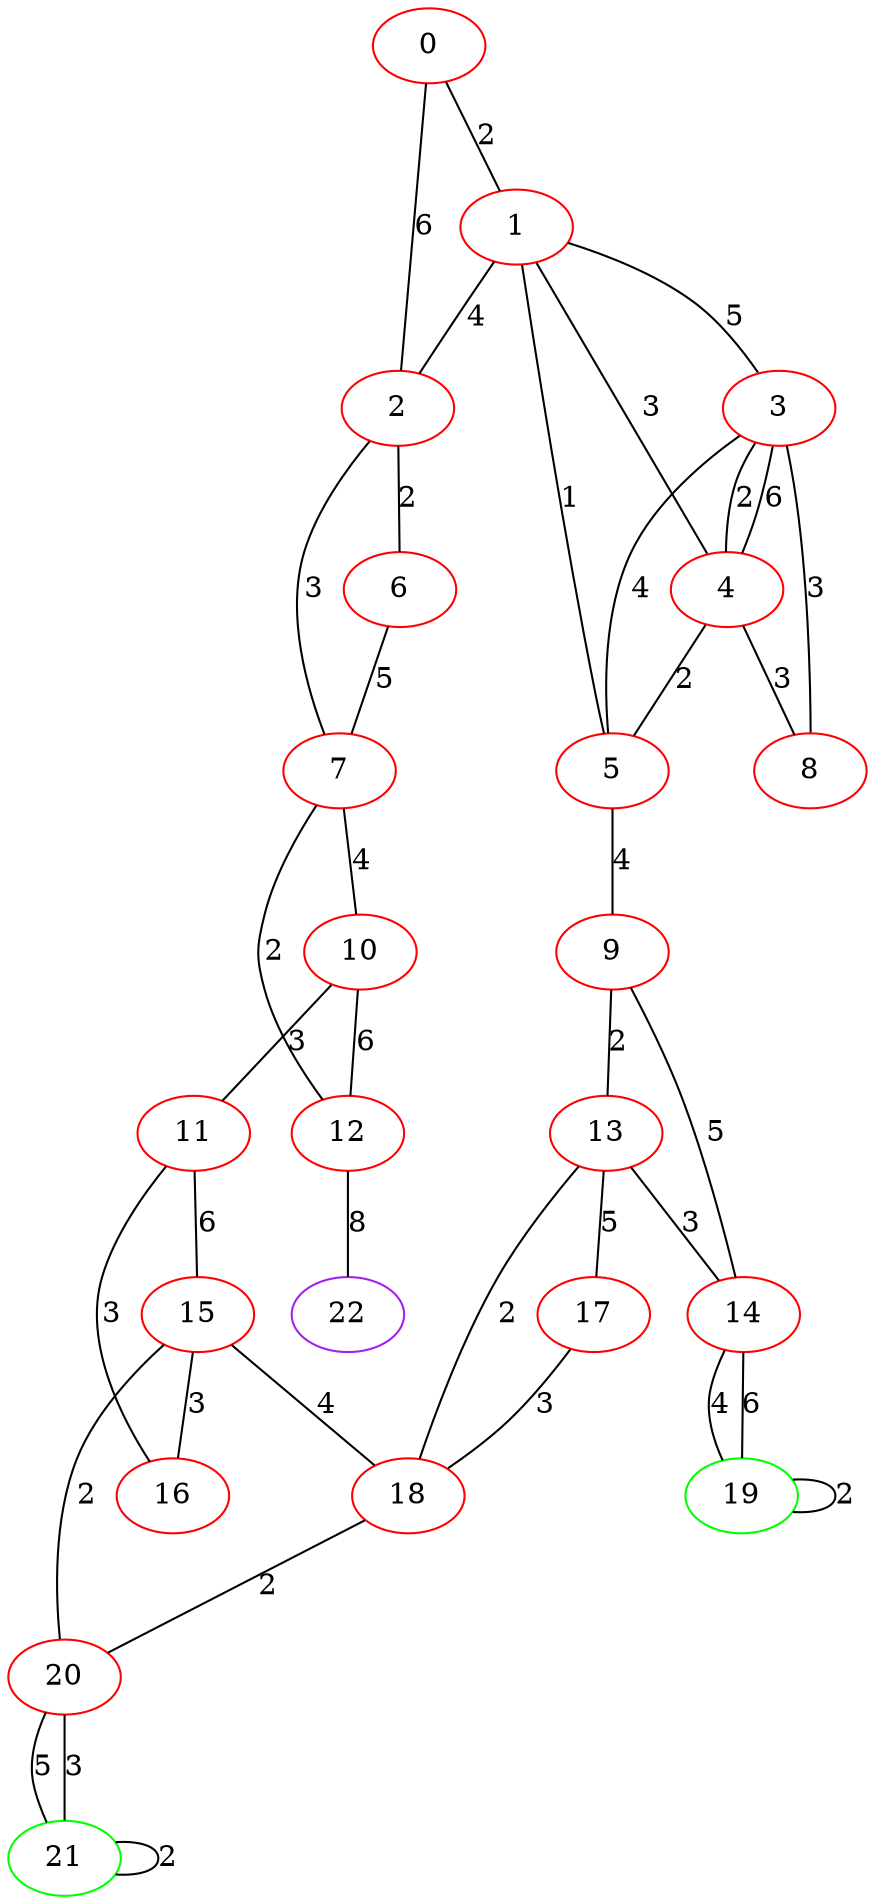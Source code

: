 graph "" {
0 [color=red, weight=1];
1 [color=red, weight=1];
2 [color=red, weight=1];
3 [color=red, weight=1];
4 [color=red, weight=1];
5 [color=red, weight=1];
6 [color=red, weight=1];
7 [color=red, weight=1];
8 [color=red, weight=1];
9 [color=red, weight=1];
10 [color=red, weight=1];
11 [color=red, weight=1];
12 [color=red, weight=1];
13 [color=red, weight=1];
14 [color=red, weight=1];
15 [color=red, weight=1];
16 [color=red, weight=1];
17 [color=red, weight=1];
18 [color=red, weight=1];
19 [color=green, weight=2];
20 [color=red, weight=1];
21 [color=green, weight=2];
22 [color=purple, weight=4];
0 -- 1  [key=0, label=2];
0 -- 2  [key=0, label=6];
1 -- 2  [key=0, label=4];
1 -- 3  [key=0, label=5];
1 -- 4  [key=0, label=3];
1 -- 5  [key=0, label=1];
2 -- 6  [key=0, label=2];
2 -- 7  [key=0, label=3];
3 -- 8  [key=0, label=3];
3 -- 4  [key=0, label=2];
3 -- 4  [key=1, label=6];
3 -- 5  [key=0, label=4];
4 -- 8  [key=0, label=3];
4 -- 5  [key=0, label=2];
5 -- 9  [key=0, label=4];
6 -- 7  [key=0, label=5];
7 -- 12  [key=0, label=2];
7 -- 10  [key=0, label=4];
9 -- 14  [key=0, label=5];
9 -- 13  [key=0, label=2];
10 -- 11  [key=0, label=3];
10 -- 12  [key=0, label=6];
11 -- 16  [key=0, label=3];
11 -- 15  [key=0, label=6];
12 -- 22  [key=0, label=8];
13 -- 17  [key=0, label=5];
13 -- 18  [key=0, label=2];
13 -- 14  [key=0, label=3];
14 -- 19  [key=0, label=4];
14 -- 19  [key=1, label=6];
15 -- 16  [key=0, label=3];
15 -- 18  [key=0, label=4];
15 -- 20  [key=0, label=2];
17 -- 18  [key=0, label=3];
18 -- 20  [key=0, label=2];
19 -- 19  [key=0, label=2];
20 -- 21  [key=0, label=5];
20 -- 21  [key=1, label=3];
21 -- 21  [key=0, label=2];
}
